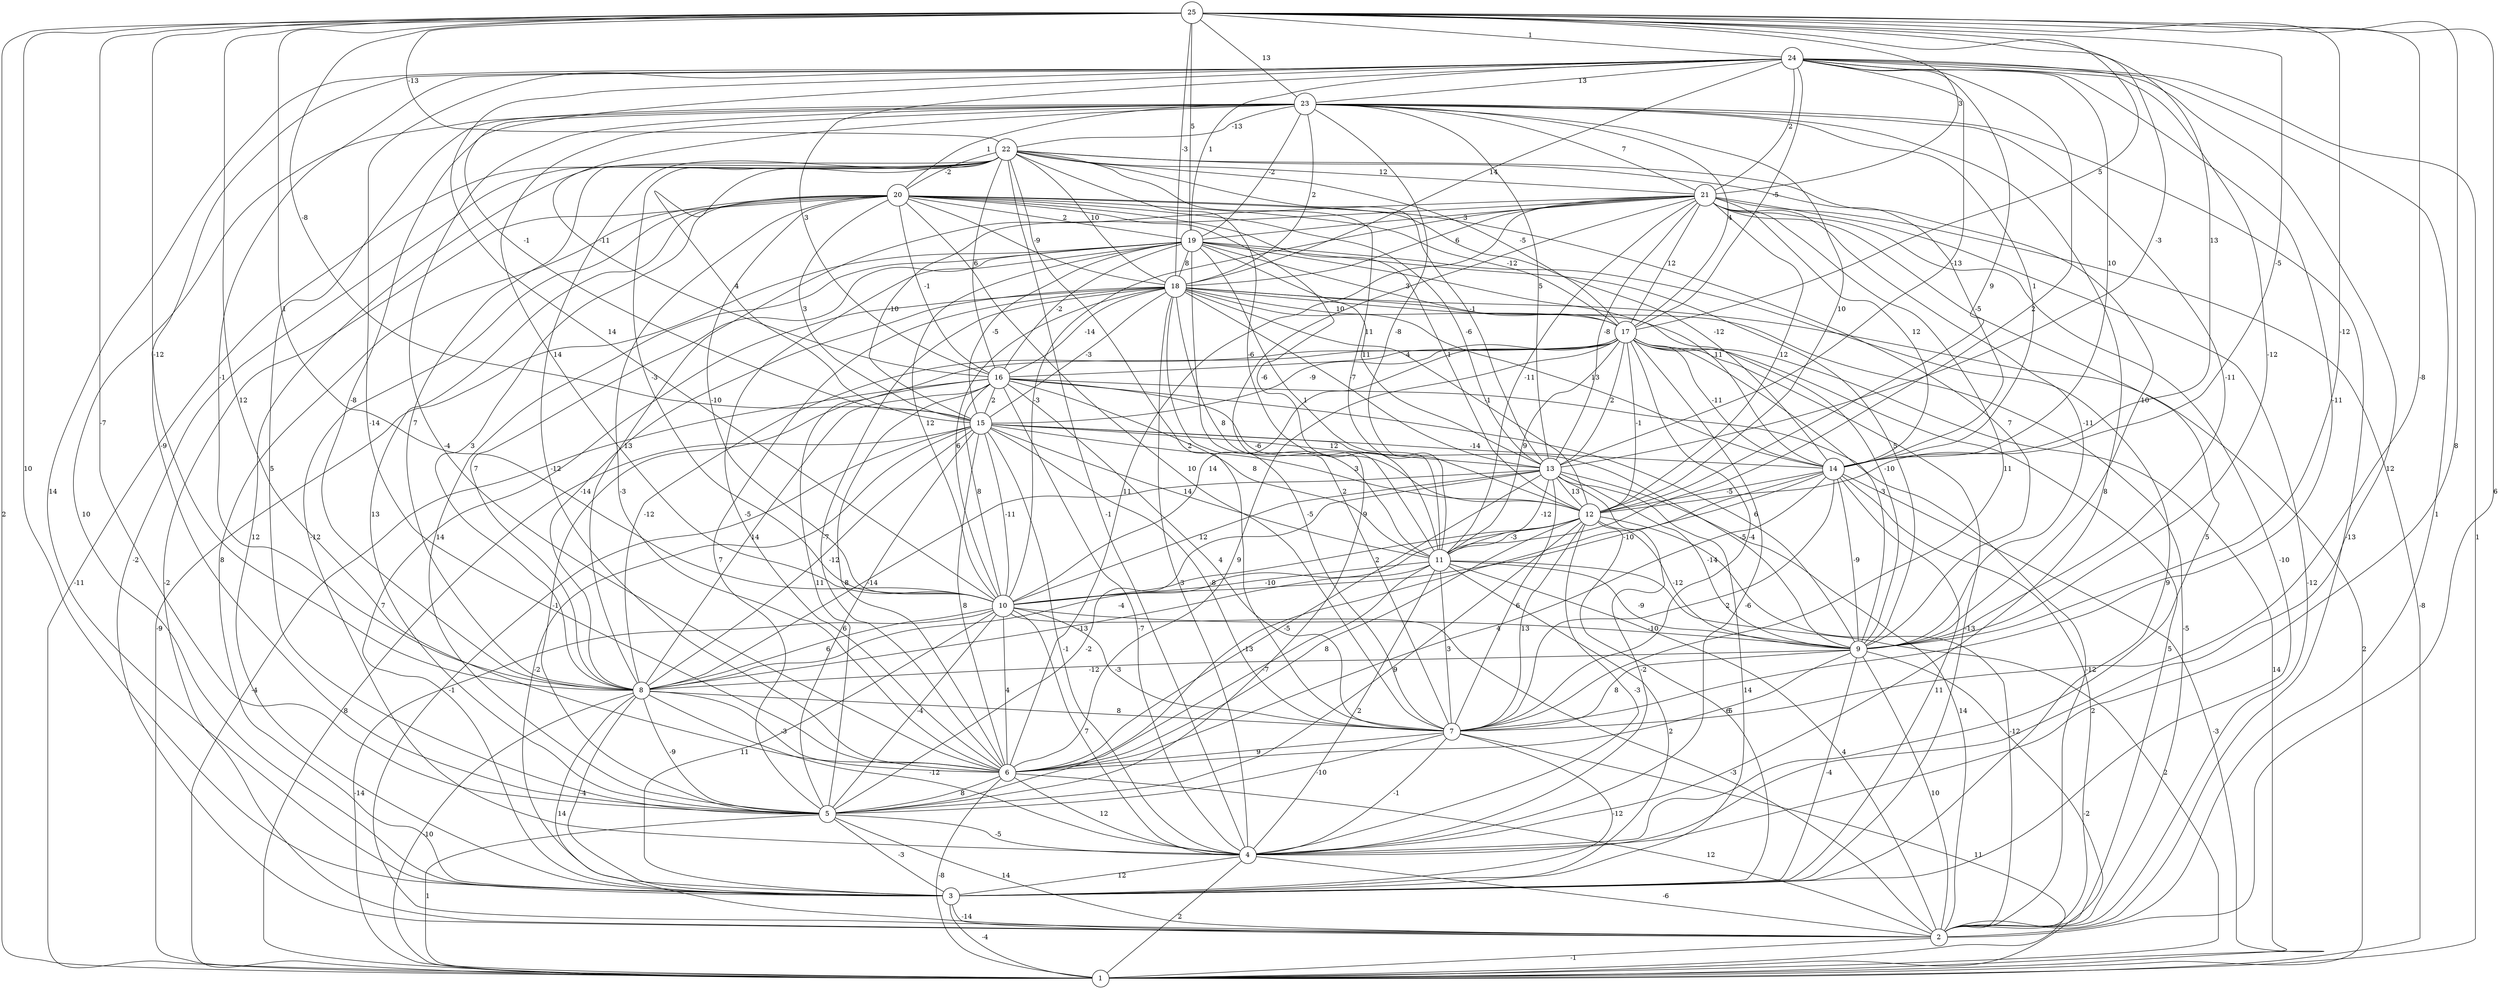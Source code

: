 graph { 
	 fontname="Helvetica,Arial,sans-serif" 
	 node [shape = circle]; 
	 25 -- 1 [label = "2"];
	 25 -- 2 [label = "6"];
	 25 -- 3 [label = "10"];
	 25 -- 4 [label = "8"];
	 25 -- 5 [label = "-7"];
	 25 -- 6 [label = "12"];
	 25 -- 7 [label = "-8"];
	 25 -- 8 [label = "-12"];
	 25 -- 9 [label = "-12"];
	 25 -- 10 [label = "1"];
	 25 -- 12 [label = "-5"];
	 25 -- 13 [label = "-3"];
	 25 -- 14 [label = "13"];
	 25 -- 15 [label = "-8"];
	 25 -- 17 [label = "5"];
	 25 -- 18 [label = "-3"];
	 25 -- 19 [label = "5"];
	 25 -- 21 [label = "3"];
	 25 -- 22 [label = "-13"];
	 25 -- 23 [label = "13"];
	 25 -- 24 [label = "1"];
	 24 -- 1 [label = "1"];
	 24 -- 2 [label = "1"];
	 24 -- 3 [label = "14"];
	 24 -- 4 [label = "12"];
	 24 -- 5 [label = "-9"];
	 24 -- 6 [label = "-14"];
	 24 -- 7 [label = "-11"];
	 24 -- 8 [label = "-1"];
	 24 -- 9 [label = "-12"];
	 24 -- 10 [label = "14"];
	 24 -- 11 [label = "2"];
	 24 -- 12 [label = "9"];
	 24 -- 13 [label = "-13"];
	 24 -- 14 [label = "10"];
	 24 -- 15 [label = "-1"];
	 24 -- 16 [label = "3"];
	 24 -- 17 [label = "-5"];
	 24 -- 18 [label = "14"];
	 24 -- 19 [label = "1"];
	 24 -- 21 [label = "2"];
	 24 -- 23 [label = "13"];
	 23 -- 2 [label = "-13"];
	 23 -- 3 [label = "10"];
	 23 -- 4 [label = "8"];
	 23 -- 5 [label = "5"];
	 23 -- 6 [label = "-4"];
	 23 -- 8 [label = "-8"];
	 23 -- 9 [label = "-11"];
	 23 -- 10 [label = "14"];
	 23 -- 11 [label = "-8"];
	 23 -- 12 [label = "10"];
	 23 -- 13 [label = "5"];
	 23 -- 14 [label = "1"];
	 23 -- 16 [label = "-11"];
	 23 -- 17 [label = "4"];
	 23 -- 18 [label = "2"];
	 23 -- 19 [label = "-2"];
	 23 -- 20 [label = "1"];
	 23 -- 21 [label = "7"];
	 23 -- 22 [label = "-13"];
	 22 -- 1 [label = "-11"];
	 22 -- 2 [label = "-2"];
	 22 -- 3 [label = "12"];
	 22 -- 4 [label = "-1"];
	 22 -- 6 [label = "-12"];
	 22 -- 7 [label = "2"];
	 22 -- 8 [label = "7"];
	 22 -- 9 [label = "10"];
	 22 -- 10 [label = "-3"];
	 22 -- 11 [label = "-6"];
	 22 -- 12 [label = "11"];
	 22 -- 13 [label = "-1"];
	 22 -- 14 [label = "-5"];
	 22 -- 15 [label = "4"];
	 22 -- 16 [label = "6"];
	 22 -- 17 [label = "-5"];
	 22 -- 18 [label = "10"];
	 22 -- 20 [label = "-2"];
	 22 -- 21 [label = "12"];
	 21 -- 1 [label = "-8"];
	 21 -- 2 [label = "-12"];
	 21 -- 3 [label = "-10"];
	 21 -- 4 [label = "5"];
	 21 -- 5 [label = "9"];
	 21 -- 6 [label = "11"];
	 21 -- 7 [label = "11"];
	 21 -- 8 [label = "13"];
	 21 -- 9 [label = "-11"];
	 21 -- 10 [label = "-3"];
	 21 -- 11 [label = "-11"];
	 21 -- 12 [label = "12"];
	 21 -- 13 [label = "-8"];
	 21 -- 14 [label = "12"];
	 21 -- 15 [label = "-10"];
	 21 -- 17 [label = "12"];
	 21 -- 18 [label = "6"];
	 21 -- 19 [label = "3"];
	 20 -- 2 [label = "-2"];
	 20 -- 3 [label = "8"];
	 20 -- 4 [label = "-12"];
	 20 -- 5 [label = "13"];
	 20 -- 6 [label = "-3"];
	 20 -- 7 [label = "10"];
	 20 -- 8 [label = "3"];
	 20 -- 9 [label = "7"];
	 20 -- 10 [label = "-10"];
	 20 -- 11 [label = "-6"];
	 20 -- 12 [label = "1"];
	 20 -- 13 [label = "-6"];
	 20 -- 14 [label = "-12"];
	 20 -- 15 [label = "3"];
	 20 -- 16 [label = "-1"];
	 20 -- 17 [label = "-12"];
	 20 -- 18 [label = "-9"];
	 20 -- 19 [label = "2"];
	 19 -- 1 [label = "-9"];
	 19 -- 3 [label = "9"];
	 19 -- 5 [label = "14"];
	 19 -- 6 [label = "-5"];
	 19 -- 7 [label = "2"];
	 19 -- 8 [label = "7"];
	 19 -- 9 [label = "5"];
	 19 -- 10 [label = "12"];
	 19 -- 11 [label = "1"];
	 19 -- 13 [label = "11"];
	 19 -- 14 [label = "11"];
	 19 -- 15 [label = "-5"];
	 19 -- 16 [label = "-2"];
	 19 -- 17 [label = "3"];
	 19 -- 18 [label = "8"];
	 18 -- 1 [label = "2"];
	 18 -- 2 [label = "-5"];
	 18 -- 3 [label = "7"];
	 18 -- 4 [label = "3"];
	 18 -- 5 [label = "7"];
	 18 -- 6 [label = "-7"];
	 18 -- 7 [label = "-5"];
	 18 -- 8 [label = "-14"];
	 18 -- 9 [label = "-10"];
	 18 -- 10 [label = "6"];
	 18 -- 11 [label = "8"];
	 18 -- 12 [label = "-1"];
	 18 -- 13 [label = "-7"];
	 18 -- 14 [label = "13"];
	 18 -- 15 [label = "-3"];
	 18 -- 16 [label = "-14"];
	 18 -- 17 [label = "10"];
	 17 -- 1 [label = "14"];
	 17 -- 2 [label = "5"];
	 17 -- 3 [label = "-13"];
	 17 -- 4 [label = "-6"];
	 17 -- 5 [label = "11"];
	 17 -- 6 [label = "9"];
	 17 -- 7 [label = "-4"];
	 17 -- 8 [label = "-12"];
	 17 -- 9 [label = "-3"];
	 17 -- 10 [label = "14"];
	 17 -- 11 [label = "9"];
	 17 -- 12 [label = "-1"];
	 17 -- 13 [label = "2"];
	 17 -- 14 [label = "-11"];
	 17 -- 15 [label = "-9"];
	 17 -- 16 [label = "4"];
	 16 -- 1 [label = "-4"];
	 16 -- 2 [label = "-12"];
	 16 -- 4 [label = "-7"];
	 16 -- 5 [label = "-1"];
	 16 -- 6 [label = "8"];
	 16 -- 7 [label = "4"];
	 16 -- 8 [label = "14"];
	 16 -- 9 [label = "6"];
	 16 -- 10 [label = "8"];
	 16 -- 11 [label = "8"];
	 16 -- 12 [label = "-6"];
	 16 -- 15 [label = "2"];
	 15 -- 1 [label = "8"];
	 15 -- 2 [label = "-1"];
	 15 -- 3 [label = "-2"];
	 15 -- 4 [label = "-1"];
	 15 -- 5 [label = "6"];
	 15 -- 6 [label = "8"];
	 15 -- 7 [label = "-8"];
	 15 -- 8 [label = "-12"];
	 15 -- 9 [label = "-5"];
	 15 -- 10 [label = "-11"];
	 15 -- 11 [label = "14"];
	 15 -- 12 [label = "3"];
	 15 -- 13 [label = "12"];
	 15 -- 14 [label = "-14"];
	 14 -- 1 [label = "-3"];
	 14 -- 2 [label = "2"];
	 14 -- 3 [label = "11"];
	 14 -- 5 [label = "-13"];
	 14 -- 6 [label = "4"];
	 14 -- 7 [label = "2"];
	 14 -- 9 [label = "-9"];
	 14 -- 10 [label = "-10"];
	 14 -- 12 [label = "-5"];
	 13 -- 2 [label = "14"];
	 13 -- 3 [label = "14"];
	 13 -- 4 [label = "-2"];
	 13 -- 5 [label = "-2"];
	 13 -- 6 [label = "-5"];
	 13 -- 7 [label = "6"];
	 13 -- 8 [label = "-14"];
	 13 -- 9 [label = "-14"];
	 13 -- 10 [label = "12"];
	 13 -- 11 [label = "-12"];
	 13 -- 12 [label = "13"];
	 12 -- 2 [label = "-12"];
	 12 -- 3 [label = "5"];
	 12 -- 4 [label = "-3"];
	 12 -- 5 [label = "9"];
	 12 -- 6 [label = "8"];
	 12 -- 7 [label = "13"];
	 12 -- 8 [label = "-4"];
	 12 -- 9 [label = "-12"];
	 12 -- 10 [label = "2"];
	 12 -- 11 [label = "-3"];
	 11 -- 1 [label = "2"];
	 11 -- 2 [label = "4"];
	 11 -- 3 [label = "2"];
	 11 -- 4 [label = "2"];
	 11 -- 6 [label = "-7"];
	 11 -- 7 [label = "3"];
	 11 -- 8 [label = "-13"];
	 11 -- 9 [label = "-9"];
	 11 -- 10 [label = "-10"];
	 10 -- 1 [label = "-14"];
	 10 -- 2 [label = "-3"];
	 10 -- 3 [label = "11"];
	 10 -- 4 [label = "7"];
	 10 -- 5 [label = "-4"];
	 10 -- 6 [label = "4"];
	 10 -- 7 [label = "-3"];
	 10 -- 8 [label = "6"];
	 10 -- 9 [label = "-10"];
	 9 -- 1 [label = "-2"];
	 9 -- 2 [label = "10"];
	 9 -- 3 [label = "-4"];
	 9 -- 6 [label = "6"];
	 9 -- 7 [label = "8"];
	 9 -- 8 [label = "-12"];
	 8 -- 1 [label = "-10"];
	 8 -- 2 [label = "14"];
	 8 -- 3 [label = "-4"];
	 8 -- 4 [label = "-12"];
	 8 -- 5 [label = "-9"];
	 8 -- 6 [label = "-3"];
	 8 -- 7 [label = "8"];
	 7 -- 1 [label = "11"];
	 7 -- 3 [label = "-12"];
	 7 -- 4 [label = "-1"];
	 7 -- 5 [label = "-10"];
	 7 -- 6 [label = "9"];
	 6 -- 1 [label = "-8"];
	 6 -- 2 [label = "12"];
	 6 -- 4 [label = "12"];
	 6 -- 5 [label = "8"];
	 5 -- 1 [label = "1"];
	 5 -- 2 [label = "14"];
	 5 -- 3 [label = "-3"];
	 5 -- 4 [label = "-5"];
	 4 -- 1 [label = "2"];
	 4 -- 2 [label = "-6"];
	 4 -- 3 [label = "12"];
	 3 -- 1 [label = "-4"];
	 3 -- 2 [label = "-14"];
	 2 -- 1 [label = "-1"];
	 1;
	 2;
	 3;
	 4;
	 5;
	 6;
	 7;
	 8;
	 9;
	 10;
	 11;
	 12;
	 13;
	 14;
	 15;
	 16;
	 17;
	 18;
	 19;
	 20;
	 21;
	 22;
	 23;
	 24;
	 25;
}
